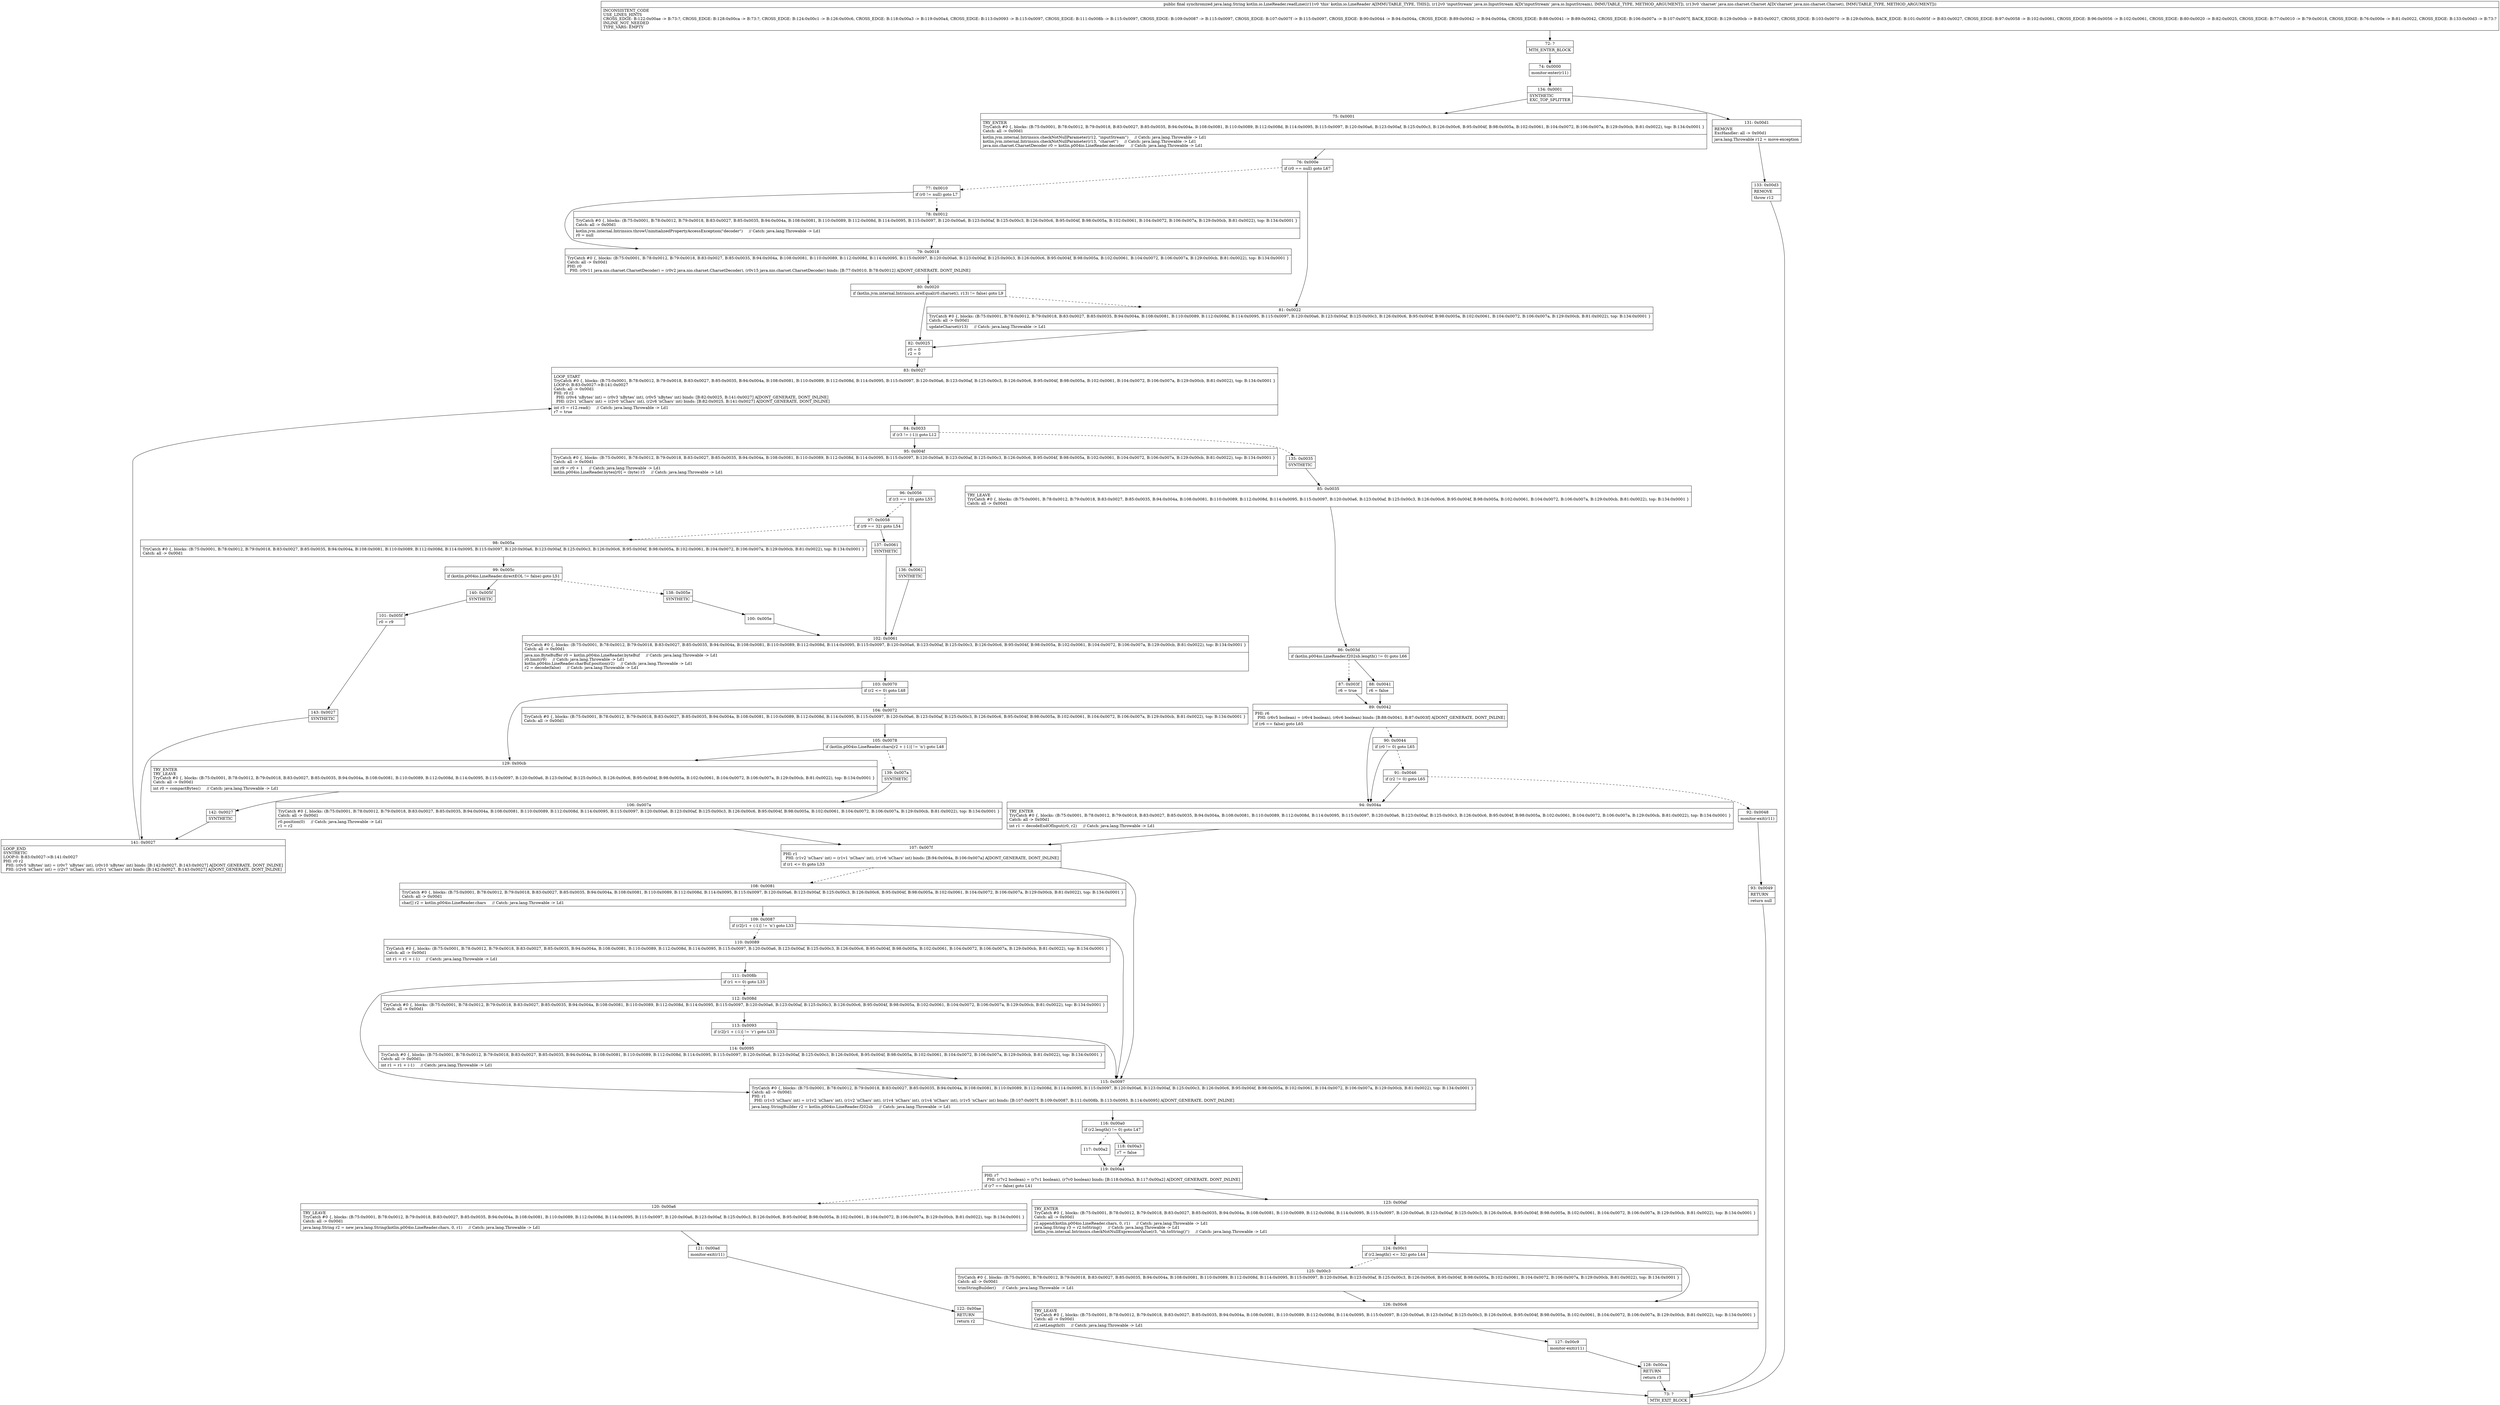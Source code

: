 digraph "CFG forkotlin.io.LineReader.readLine(Ljava\/io\/InputStream;Ljava\/nio\/charset\/Charset;)Ljava\/lang\/String;" {
Node_72 [shape=record,label="{72\:\ ?|MTH_ENTER_BLOCK\l}"];
Node_74 [shape=record,label="{74\:\ 0x0000|monitor\-enter(r11)\l}"];
Node_134 [shape=record,label="{134\:\ 0x0001|SYNTHETIC\lEXC_TOP_SPLITTER\l}"];
Node_75 [shape=record,label="{75\:\ 0x0001|TRY_ENTER\lTryCatch #0 \{, blocks: (B:75:0x0001, B:78:0x0012, B:79:0x0018, B:83:0x0027, B:85:0x0035, B:94:0x004a, B:108:0x0081, B:110:0x0089, B:112:0x008d, B:114:0x0095, B:115:0x0097, B:120:0x00a6, B:123:0x00af, B:125:0x00c3, B:126:0x00c6, B:95:0x004f, B:98:0x005a, B:102:0x0061, B:104:0x0072, B:106:0x007a, B:129:0x00cb, B:81:0x0022), top: B:134:0x0001 \}\lCatch: all \-\> 0x00d1\l|kotlin.jvm.internal.Intrinsics.checkNotNullParameter(r12, \"inputStream\")     \/\/ Catch: java.lang.Throwable \-\> Ld1\lkotlin.jvm.internal.Intrinsics.checkNotNullParameter(r13, \"charset\")     \/\/ Catch: java.lang.Throwable \-\> Ld1\ljava.nio.charset.CharsetDecoder r0 = kotlin.p004io.LineReader.decoder     \/\/ Catch: java.lang.Throwable \-\> Ld1\l}"];
Node_76 [shape=record,label="{76\:\ 0x000e|if (r0 == null) goto L67\l}"];
Node_77 [shape=record,label="{77\:\ 0x0010|if (r0 != null) goto L7\l}"];
Node_78 [shape=record,label="{78\:\ 0x0012|TryCatch #0 \{, blocks: (B:75:0x0001, B:78:0x0012, B:79:0x0018, B:83:0x0027, B:85:0x0035, B:94:0x004a, B:108:0x0081, B:110:0x0089, B:112:0x008d, B:114:0x0095, B:115:0x0097, B:120:0x00a6, B:123:0x00af, B:125:0x00c3, B:126:0x00c6, B:95:0x004f, B:98:0x005a, B:102:0x0061, B:104:0x0072, B:106:0x007a, B:129:0x00cb, B:81:0x0022), top: B:134:0x0001 \}\lCatch: all \-\> 0x00d1\l|kotlin.jvm.internal.Intrinsics.throwUninitializedPropertyAccessException(\"decoder\")     \/\/ Catch: java.lang.Throwable \-\> Ld1\lr0 = null\l}"];
Node_79 [shape=record,label="{79\:\ 0x0018|TryCatch #0 \{, blocks: (B:75:0x0001, B:78:0x0012, B:79:0x0018, B:83:0x0027, B:85:0x0035, B:94:0x004a, B:108:0x0081, B:110:0x0089, B:112:0x008d, B:114:0x0095, B:115:0x0097, B:120:0x00a6, B:123:0x00af, B:125:0x00c3, B:126:0x00c6, B:95:0x004f, B:98:0x005a, B:102:0x0061, B:104:0x0072, B:106:0x007a, B:129:0x00cb, B:81:0x0022), top: B:134:0x0001 \}\lCatch: all \-\> 0x00d1\lPHI: r0 \l  PHI: (r0v11 java.nio.charset.CharsetDecoder) = (r0v2 java.nio.charset.CharsetDecoder), (r0v15 java.nio.charset.CharsetDecoder) binds: [B:77:0x0010, B:78:0x0012] A[DONT_GENERATE, DONT_INLINE]\l}"];
Node_80 [shape=record,label="{80\:\ 0x0020|if (kotlin.jvm.internal.Intrinsics.areEqual(r0.charset(), r13) != false) goto L9\l}"];
Node_82 [shape=record,label="{82\:\ 0x0025|r0 = 0\lr2 = 0\l}"];
Node_83 [shape=record,label="{83\:\ 0x0027|LOOP_START\lTryCatch #0 \{, blocks: (B:75:0x0001, B:78:0x0012, B:79:0x0018, B:83:0x0027, B:85:0x0035, B:94:0x004a, B:108:0x0081, B:110:0x0089, B:112:0x008d, B:114:0x0095, B:115:0x0097, B:120:0x00a6, B:123:0x00af, B:125:0x00c3, B:126:0x00c6, B:95:0x004f, B:98:0x005a, B:102:0x0061, B:104:0x0072, B:106:0x007a, B:129:0x00cb, B:81:0x0022), top: B:134:0x0001 \}\lLOOP:0: B:83:0x0027\-\>B:141:0x0027\lCatch: all \-\> 0x00d1\lPHI: r0 r2 \l  PHI: (r0v4 'nBytes' int) = (r0v3 'nBytes' int), (r0v5 'nBytes' int) binds: [B:82:0x0025, B:141:0x0027] A[DONT_GENERATE, DONT_INLINE]\l  PHI: (r2v1 'nChars' int) = (r2v0 'nChars' int), (r2v6 'nChars' int) binds: [B:82:0x0025, B:141:0x0027] A[DONT_GENERATE, DONT_INLINE]\l|int r3 = r12.read()     \/\/ Catch: java.lang.Throwable \-\> Ld1\lr7 = true\l}"];
Node_84 [shape=record,label="{84\:\ 0x0033|if (r3 != (\-1)) goto L12\l}"];
Node_95 [shape=record,label="{95\:\ 0x004f|TryCatch #0 \{, blocks: (B:75:0x0001, B:78:0x0012, B:79:0x0018, B:83:0x0027, B:85:0x0035, B:94:0x004a, B:108:0x0081, B:110:0x0089, B:112:0x008d, B:114:0x0095, B:115:0x0097, B:120:0x00a6, B:123:0x00af, B:125:0x00c3, B:126:0x00c6, B:95:0x004f, B:98:0x005a, B:102:0x0061, B:104:0x0072, B:106:0x007a, B:129:0x00cb, B:81:0x0022), top: B:134:0x0001 \}\lCatch: all \-\> 0x00d1\l|int r9 = r0 + 1     \/\/ Catch: java.lang.Throwable \-\> Ld1\lkotlin.p004io.LineReader.bytes[r0] = (byte) r3     \/\/ Catch: java.lang.Throwable \-\> Ld1\l}"];
Node_96 [shape=record,label="{96\:\ 0x0056|if (r3 == 10) goto L55\l}"];
Node_97 [shape=record,label="{97\:\ 0x0058|if (r9 == 32) goto L54\l}"];
Node_98 [shape=record,label="{98\:\ 0x005a|TryCatch #0 \{, blocks: (B:75:0x0001, B:78:0x0012, B:79:0x0018, B:83:0x0027, B:85:0x0035, B:94:0x004a, B:108:0x0081, B:110:0x0089, B:112:0x008d, B:114:0x0095, B:115:0x0097, B:120:0x00a6, B:123:0x00af, B:125:0x00c3, B:126:0x00c6, B:95:0x004f, B:98:0x005a, B:102:0x0061, B:104:0x0072, B:106:0x007a, B:129:0x00cb, B:81:0x0022), top: B:134:0x0001 \}\lCatch: all \-\> 0x00d1\l}"];
Node_99 [shape=record,label="{99\:\ 0x005c|if (kotlin.p004io.LineReader.directEOL != false) goto L51\l}"];
Node_138 [shape=record,label="{138\:\ 0x005e|SYNTHETIC\l}"];
Node_100 [shape=record,label="{100\:\ 0x005e}"];
Node_102 [shape=record,label="{102\:\ 0x0061|TryCatch #0 \{, blocks: (B:75:0x0001, B:78:0x0012, B:79:0x0018, B:83:0x0027, B:85:0x0035, B:94:0x004a, B:108:0x0081, B:110:0x0089, B:112:0x008d, B:114:0x0095, B:115:0x0097, B:120:0x00a6, B:123:0x00af, B:125:0x00c3, B:126:0x00c6, B:95:0x004f, B:98:0x005a, B:102:0x0061, B:104:0x0072, B:106:0x007a, B:129:0x00cb, B:81:0x0022), top: B:134:0x0001 \}\lCatch: all \-\> 0x00d1\l|java.nio.ByteBuffer r0 = kotlin.p004io.LineReader.byteBuf     \/\/ Catch: java.lang.Throwable \-\> Ld1\lr0.limit(r9)     \/\/ Catch: java.lang.Throwable \-\> Ld1\lkotlin.p004io.LineReader.charBuf.position(r2)     \/\/ Catch: java.lang.Throwable \-\> Ld1\lr2 = decode(false)     \/\/ Catch: java.lang.Throwable \-\> Ld1\l}"];
Node_103 [shape=record,label="{103\:\ 0x0070|if (r2 \<= 0) goto L48\l}"];
Node_104 [shape=record,label="{104\:\ 0x0072|TryCatch #0 \{, blocks: (B:75:0x0001, B:78:0x0012, B:79:0x0018, B:83:0x0027, B:85:0x0035, B:94:0x004a, B:108:0x0081, B:110:0x0089, B:112:0x008d, B:114:0x0095, B:115:0x0097, B:120:0x00a6, B:123:0x00af, B:125:0x00c3, B:126:0x00c6, B:95:0x004f, B:98:0x005a, B:102:0x0061, B:104:0x0072, B:106:0x007a, B:129:0x00cb, B:81:0x0022), top: B:134:0x0001 \}\lCatch: all \-\> 0x00d1\l}"];
Node_105 [shape=record,label="{105\:\ 0x0078|if (kotlin.p004io.LineReader.chars[r2 + (\-1)] != 'n') goto L48\l}"];
Node_139 [shape=record,label="{139\:\ 0x007a|SYNTHETIC\l}"];
Node_106 [shape=record,label="{106\:\ 0x007a|TryCatch #0 \{, blocks: (B:75:0x0001, B:78:0x0012, B:79:0x0018, B:83:0x0027, B:85:0x0035, B:94:0x004a, B:108:0x0081, B:110:0x0089, B:112:0x008d, B:114:0x0095, B:115:0x0097, B:120:0x00a6, B:123:0x00af, B:125:0x00c3, B:126:0x00c6, B:95:0x004f, B:98:0x005a, B:102:0x0061, B:104:0x0072, B:106:0x007a, B:129:0x00cb, B:81:0x0022), top: B:134:0x0001 \}\lCatch: all \-\> 0x00d1\l|r0.position(0)     \/\/ Catch: java.lang.Throwable \-\> Ld1\lr1 = r2\l}"];
Node_107 [shape=record,label="{107\:\ 0x007f|PHI: r1 \l  PHI: (r1v2 'nChars' int) = (r1v1 'nChars' int), (r1v6 'nChars' int) binds: [B:94:0x004a, B:106:0x007a] A[DONT_GENERATE, DONT_INLINE]\l|if (r1 \<= 0) goto L33\l}"];
Node_108 [shape=record,label="{108\:\ 0x0081|TryCatch #0 \{, blocks: (B:75:0x0001, B:78:0x0012, B:79:0x0018, B:83:0x0027, B:85:0x0035, B:94:0x004a, B:108:0x0081, B:110:0x0089, B:112:0x008d, B:114:0x0095, B:115:0x0097, B:120:0x00a6, B:123:0x00af, B:125:0x00c3, B:126:0x00c6, B:95:0x004f, B:98:0x005a, B:102:0x0061, B:104:0x0072, B:106:0x007a, B:129:0x00cb, B:81:0x0022), top: B:134:0x0001 \}\lCatch: all \-\> 0x00d1\l|char[] r2 = kotlin.p004io.LineReader.chars     \/\/ Catch: java.lang.Throwable \-\> Ld1\l}"];
Node_109 [shape=record,label="{109\:\ 0x0087|if (r2[r1 + (\-1)] != 'n') goto L33\l}"];
Node_110 [shape=record,label="{110\:\ 0x0089|TryCatch #0 \{, blocks: (B:75:0x0001, B:78:0x0012, B:79:0x0018, B:83:0x0027, B:85:0x0035, B:94:0x004a, B:108:0x0081, B:110:0x0089, B:112:0x008d, B:114:0x0095, B:115:0x0097, B:120:0x00a6, B:123:0x00af, B:125:0x00c3, B:126:0x00c6, B:95:0x004f, B:98:0x005a, B:102:0x0061, B:104:0x0072, B:106:0x007a, B:129:0x00cb, B:81:0x0022), top: B:134:0x0001 \}\lCatch: all \-\> 0x00d1\l|int r1 = r1 + (\-1)     \/\/ Catch: java.lang.Throwable \-\> Ld1\l}"];
Node_111 [shape=record,label="{111\:\ 0x008b|if (r1 \<= 0) goto L33\l}"];
Node_112 [shape=record,label="{112\:\ 0x008d|TryCatch #0 \{, blocks: (B:75:0x0001, B:78:0x0012, B:79:0x0018, B:83:0x0027, B:85:0x0035, B:94:0x004a, B:108:0x0081, B:110:0x0089, B:112:0x008d, B:114:0x0095, B:115:0x0097, B:120:0x00a6, B:123:0x00af, B:125:0x00c3, B:126:0x00c6, B:95:0x004f, B:98:0x005a, B:102:0x0061, B:104:0x0072, B:106:0x007a, B:129:0x00cb, B:81:0x0022), top: B:134:0x0001 \}\lCatch: all \-\> 0x00d1\l}"];
Node_113 [shape=record,label="{113\:\ 0x0093|if (r2[r1 + (\-1)] != 'r') goto L33\l}"];
Node_114 [shape=record,label="{114\:\ 0x0095|TryCatch #0 \{, blocks: (B:75:0x0001, B:78:0x0012, B:79:0x0018, B:83:0x0027, B:85:0x0035, B:94:0x004a, B:108:0x0081, B:110:0x0089, B:112:0x008d, B:114:0x0095, B:115:0x0097, B:120:0x00a6, B:123:0x00af, B:125:0x00c3, B:126:0x00c6, B:95:0x004f, B:98:0x005a, B:102:0x0061, B:104:0x0072, B:106:0x007a, B:129:0x00cb, B:81:0x0022), top: B:134:0x0001 \}\lCatch: all \-\> 0x00d1\l|int r1 = r1 + (\-1)     \/\/ Catch: java.lang.Throwable \-\> Ld1\l}"];
Node_115 [shape=record,label="{115\:\ 0x0097|TryCatch #0 \{, blocks: (B:75:0x0001, B:78:0x0012, B:79:0x0018, B:83:0x0027, B:85:0x0035, B:94:0x004a, B:108:0x0081, B:110:0x0089, B:112:0x008d, B:114:0x0095, B:115:0x0097, B:120:0x00a6, B:123:0x00af, B:125:0x00c3, B:126:0x00c6, B:95:0x004f, B:98:0x005a, B:102:0x0061, B:104:0x0072, B:106:0x007a, B:129:0x00cb, B:81:0x0022), top: B:134:0x0001 \}\lCatch: all \-\> 0x00d1\lPHI: r1 \l  PHI: (r1v3 'nChars' int) = (r1v2 'nChars' int), (r1v2 'nChars' int), (r1v4 'nChars' int), (r1v4 'nChars' int), (r1v5 'nChars' int) binds: [B:107:0x007f, B:109:0x0087, B:111:0x008b, B:113:0x0093, B:114:0x0095] A[DONT_GENERATE, DONT_INLINE]\l|java.lang.StringBuilder r2 = kotlin.p004io.LineReader.f202sb     \/\/ Catch: java.lang.Throwable \-\> Ld1\l}"];
Node_116 [shape=record,label="{116\:\ 0x00a0|if (r2.length() != 0) goto L47\l}"];
Node_117 [shape=record,label="{117\:\ 0x00a2}"];
Node_119 [shape=record,label="{119\:\ 0x00a4|PHI: r7 \l  PHI: (r7v2 boolean) = (r7v1 boolean), (r7v0 boolean) binds: [B:118:0x00a3, B:117:0x00a2] A[DONT_GENERATE, DONT_INLINE]\l|if (r7 == false) goto L41\l}"];
Node_120 [shape=record,label="{120\:\ 0x00a6|TRY_LEAVE\lTryCatch #0 \{, blocks: (B:75:0x0001, B:78:0x0012, B:79:0x0018, B:83:0x0027, B:85:0x0035, B:94:0x004a, B:108:0x0081, B:110:0x0089, B:112:0x008d, B:114:0x0095, B:115:0x0097, B:120:0x00a6, B:123:0x00af, B:125:0x00c3, B:126:0x00c6, B:95:0x004f, B:98:0x005a, B:102:0x0061, B:104:0x0072, B:106:0x007a, B:129:0x00cb, B:81:0x0022), top: B:134:0x0001 \}\lCatch: all \-\> 0x00d1\l|java.lang.String r2 = new java.lang.String(kotlin.p004io.LineReader.chars, 0, r1)     \/\/ Catch: java.lang.Throwable \-\> Ld1\l}"];
Node_121 [shape=record,label="{121\:\ 0x00ad|monitor\-exit(r11)\l}"];
Node_122 [shape=record,label="{122\:\ 0x00ae|RETURN\l|return r2\l}"];
Node_73 [shape=record,label="{73\:\ ?|MTH_EXIT_BLOCK\l}"];
Node_123 [shape=record,label="{123\:\ 0x00af|TRY_ENTER\lTryCatch #0 \{, blocks: (B:75:0x0001, B:78:0x0012, B:79:0x0018, B:83:0x0027, B:85:0x0035, B:94:0x004a, B:108:0x0081, B:110:0x0089, B:112:0x008d, B:114:0x0095, B:115:0x0097, B:120:0x00a6, B:123:0x00af, B:125:0x00c3, B:126:0x00c6, B:95:0x004f, B:98:0x005a, B:102:0x0061, B:104:0x0072, B:106:0x007a, B:129:0x00cb, B:81:0x0022), top: B:134:0x0001 \}\lCatch: all \-\> 0x00d1\l|r2.append(kotlin.p004io.LineReader.chars, 0, r1)     \/\/ Catch: java.lang.Throwable \-\> Ld1\ljava.lang.String r3 = r2.toString()     \/\/ Catch: java.lang.Throwable \-\> Ld1\lkotlin.jvm.internal.Intrinsics.checkNotNullExpressionValue(r3, \"sb.toString()\")     \/\/ Catch: java.lang.Throwable \-\> Ld1\l}"];
Node_124 [shape=record,label="{124\:\ 0x00c1|if (r2.length() \<= 32) goto L44\l}"];
Node_125 [shape=record,label="{125\:\ 0x00c3|TryCatch #0 \{, blocks: (B:75:0x0001, B:78:0x0012, B:79:0x0018, B:83:0x0027, B:85:0x0035, B:94:0x004a, B:108:0x0081, B:110:0x0089, B:112:0x008d, B:114:0x0095, B:115:0x0097, B:120:0x00a6, B:123:0x00af, B:125:0x00c3, B:126:0x00c6, B:95:0x004f, B:98:0x005a, B:102:0x0061, B:104:0x0072, B:106:0x007a, B:129:0x00cb, B:81:0x0022), top: B:134:0x0001 \}\lCatch: all \-\> 0x00d1\l|trimStringBuilder()     \/\/ Catch: java.lang.Throwable \-\> Ld1\l}"];
Node_126 [shape=record,label="{126\:\ 0x00c6|TRY_LEAVE\lTryCatch #0 \{, blocks: (B:75:0x0001, B:78:0x0012, B:79:0x0018, B:83:0x0027, B:85:0x0035, B:94:0x004a, B:108:0x0081, B:110:0x0089, B:112:0x008d, B:114:0x0095, B:115:0x0097, B:120:0x00a6, B:123:0x00af, B:125:0x00c3, B:126:0x00c6, B:95:0x004f, B:98:0x005a, B:102:0x0061, B:104:0x0072, B:106:0x007a, B:129:0x00cb, B:81:0x0022), top: B:134:0x0001 \}\lCatch: all \-\> 0x00d1\l|r2.setLength(0)     \/\/ Catch: java.lang.Throwable \-\> Ld1\l}"];
Node_127 [shape=record,label="{127\:\ 0x00c9|monitor\-exit(r11)\l}"];
Node_128 [shape=record,label="{128\:\ 0x00ca|RETURN\l|return r3\l}"];
Node_118 [shape=record,label="{118\:\ 0x00a3|r7 = false\l}"];
Node_129 [shape=record,label="{129\:\ 0x00cb|TRY_ENTER\lTRY_LEAVE\lTryCatch #0 \{, blocks: (B:75:0x0001, B:78:0x0012, B:79:0x0018, B:83:0x0027, B:85:0x0035, B:94:0x004a, B:108:0x0081, B:110:0x0089, B:112:0x008d, B:114:0x0095, B:115:0x0097, B:120:0x00a6, B:123:0x00af, B:125:0x00c3, B:126:0x00c6, B:95:0x004f, B:98:0x005a, B:102:0x0061, B:104:0x0072, B:106:0x007a, B:129:0x00cb, B:81:0x0022), top: B:134:0x0001 \}\lCatch: all \-\> 0x00d1\l|int r0 = compactBytes()     \/\/ Catch: java.lang.Throwable \-\> Ld1\l}"];
Node_142 [shape=record,label="{142\:\ 0x0027|SYNTHETIC\l}"];
Node_141 [shape=record,label="{141\:\ 0x0027|LOOP_END\lSYNTHETIC\lLOOP:0: B:83:0x0027\-\>B:141:0x0027\lPHI: r0 r2 \l  PHI: (r0v5 'nBytes' int) = (r0v7 'nBytes' int), (r0v10 'nBytes' int) binds: [B:142:0x0027, B:143:0x0027] A[DONT_GENERATE, DONT_INLINE]\l  PHI: (r2v6 'nChars' int) = (r2v7 'nChars' int), (r2v1 'nChars' int) binds: [B:142:0x0027, B:143:0x0027] A[DONT_GENERATE, DONT_INLINE]\l}"];
Node_140 [shape=record,label="{140\:\ 0x005f|SYNTHETIC\l}"];
Node_101 [shape=record,label="{101\:\ 0x005f|r0 = r9\l}"];
Node_143 [shape=record,label="{143\:\ 0x0027|SYNTHETIC\l}"];
Node_137 [shape=record,label="{137\:\ 0x0061|SYNTHETIC\l}"];
Node_136 [shape=record,label="{136\:\ 0x0061|SYNTHETIC\l}"];
Node_135 [shape=record,label="{135\:\ 0x0035|SYNTHETIC\l}"];
Node_85 [shape=record,label="{85\:\ 0x0035|TRY_LEAVE\lTryCatch #0 \{, blocks: (B:75:0x0001, B:78:0x0012, B:79:0x0018, B:83:0x0027, B:85:0x0035, B:94:0x004a, B:108:0x0081, B:110:0x0089, B:112:0x008d, B:114:0x0095, B:115:0x0097, B:120:0x00a6, B:123:0x00af, B:125:0x00c3, B:126:0x00c6, B:95:0x004f, B:98:0x005a, B:102:0x0061, B:104:0x0072, B:106:0x007a, B:129:0x00cb, B:81:0x0022), top: B:134:0x0001 \}\lCatch: all \-\> 0x00d1\l}"];
Node_86 [shape=record,label="{86\:\ 0x003d|if (kotlin.p004io.LineReader.f202sb.length() != 0) goto L66\l}"];
Node_87 [shape=record,label="{87\:\ 0x003f|r6 = true\l}"];
Node_89 [shape=record,label="{89\:\ 0x0042|PHI: r6 \l  PHI: (r6v5 boolean) = (r6v4 boolean), (r6v6 boolean) binds: [B:88:0x0041, B:87:0x003f] A[DONT_GENERATE, DONT_INLINE]\l|if (r6 == false) goto L65\l}"];
Node_90 [shape=record,label="{90\:\ 0x0044|if (r0 != 0) goto L65\l}"];
Node_91 [shape=record,label="{91\:\ 0x0046|if (r2 != 0) goto L65\l}"];
Node_92 [shape=record,label="{92\:\ 0x0048|monitor\-exit(r11)\l}"];
Node_93 [shape=record,label="{93\:\ 0x0049|RETURN\l|return null\l}"];
Node_94 [shape=record,label="{94\:\ 0x004a|TRY_ENTER\lTryCatch #0 \{, blocks: (B:75:0x0001, B:78:0x0012, B:79:0x0018, B:83:0x0027, B:85:0x0035, B:94:0x004a, B:108:0x0081, B:110:0x0089, B:112:0x008d, B:114:0x0095, B:115:0x0097, B:120:0x00a6, B:123:0x00af, B:125:0x00c3, B:126:0x00c6, B:95:0x004f, B:98:0x005a, B:102:0x0061, B:104:0x0072, B:106:0x007a, B:129:0x00cb, B:81:0x0022), top: B:134:0x0001 \}\lCatch: all \-\> 0x00d1\l|int r1 = decodeEndOfInput(r0, r2)     \/\/ Catch: java.lang.Throwable \-\> Ld1\l}"];
Node_88 [shape=record,label="{88\:\ 0x0041|r6 = false\l}"];
Node_81 [shape=record,label="{81\:\ 0x0022|TryCatch #0 \{, blocks: (B:75:0x0001, B:78:0x0012, B:79:0x0018, B:83:0x0027, B:85:0x0035, B:94:0x004a, B:108:0x0081, B:110:0x0089, B:112:0x008d, B:114:0x0095, B:115:0x0097, B:120:0x00a6, B:123:0x00af, B:125:0x00c3, B:126:0x00c6, B:95:0x004f, B:98:0x005a, B:102:0x0061, B:104:0x0072, B:106:0x007a, B:129:0x00cb, B:81:0x0022), top: B:134:0x0001 \}\lCatch: all \-\> 0x00d1\l|updateCharset(r13)     \/\/ Catch: java.lang.Throwable \-\> Ld1\l}"];
Node_131 [shape=record,label="{131\:\ 0x00d1|REMOVE\lExcHandler: all \-\> 0x00d1\l|java.lang.Throwable r12 = move\-exception\l}"];
Node_133 [shape=record,label="{133\:\ 0x00d3|REMOVE\l|throw r12\l}"];
MethodNode[shape=record,label="{public final synchronized java.lang.String kotlin.io.LineReader.readLine((r11v0 'this' kotlin.io.LineReader A[IMMUTABLE_TYPE, THIS]), (r12v0 'inputStream' java.io.InputStream A[D('inputStream' java.io.InputStream), IMMUTABLE_TYPE, METHOD_ARGUMENT]), (r13v0 'charset' java.nio.charset.Charset A[D('charset' java.nio.charset.Charset), IMMUTABLE_TYPE, METHOD_ARGUMENT]))  | INCONSISTENT_CODE\lUSE_LINES_HINTS\lCROSS_EDGE: B:122:0x00ae \-\> B:73:?, CROSS_EDGE: B:128:0x00ca \-\> B:73:?, CROSS_EDGE: B:124:0x00c1 \-\> B:126:0x00c6, CROSS_EDGE: B:118:0x00a3 \-\> B:119:0x00a4, CROSS_EDGE: B:113:0x0093 \-\> B:115:0x0097, CROSS_EDGE: B:111:0x008b \-\> B:115:0x0097, CROSS_EDGE: B:109:0x0087 \-\> B:115:0x0097, CROSS_EDGE: B:107:0x007f \-\> B:115:0x0097, CROSS_EDGE: B:90:0x0044 \-\> B:94:0x004a, CROSS_EDGE: B:89:0x0042 \-\> B:94:0x004a, CROSS_EDGE: B:88:0x0041 \-\> B:89:0x0042, CROSS_EDGE: B:106:0x007a \-\> B:107:0x007f, BACK_EDGE: B:129:0x00cb \-\> B:83:0x0027, CROSS_EDGE: B:103:0x0070 \-\> B:129:0x00cb, BACK_EDGE: B:101:0x005f \-\> B:83:0x0027, CROSS_EDGE: B:97:0x0058 \-\> B:102:0x0061, CROSS_EDGE: B:96:0x0056 \-\> B:102:0x0061, CROSS_EDGE: B:80:0x0020 \-\> B:82:0x0025, CROSS_EDGE: B:77:0x0010 \-\> B:79:0x0018, CROSS_EDGE: B:76:0x000e \-\> B:81:0x0022, CROSS_EDGE: B:133:0x00d3 \-\> B:73:?\lINLINE_NOT_NEEDED\lTYPE_VARS: EMPTY\l}"];
MethodNode -> Node_72;Node_72 -> Node_74;
Node_74 -> Node_134;
Node_134 -> Node_75;
Node_134 -> Node_131;
Node_75 -> Node_76;
Node_76 -> Node_77[style=dashed];
Node_76 -> Node_81;
Node_77 -> Node_78[style=dashed];
Node_77 -> Node_79;
Node_78 -> Node_79;
Node_79 -> Node_80;
Node_80 -> Node_81[style=dashed];
Node_80 -> Node_82;
Node_82 -> Node_83;
Node_83 -> Node_84;
Node_84 -> Node_95;
Node_84 -> Node_135[style=dashed];
Node_95 -> Node_96;
Node_96 -> Node_97[style=dashed];
Node_96 -> Node_136;
Node_97 -> Node_98[style=dashed];
Node_97 -> Node_137;
Node_98 -> Node_99;
Node_99 -> Node_138[style=dashed];
Node_99 -> Node_140;
Node_138 -> Node_100;
Node_100 -> Node_102;
Node_102 -> Node_103;
Node_103 -> Node_104[style=dashed];
Node_103 -> Node_129;
Node_104 -> Node_105;
Node_105 -> Node_129;
Node_105 -> Node_139[style=dashed];
Node_139 -> Node_106;
Node_106 -> Node_107;
Node_107 -> Node_108[style=dashed];
Node_107 -> Node_115;
Node_108 -> Node_109;
Node_109 -> Node_110[style=dashed];
Node_109 -> Node_115;
Node_110 -> Node_111;
Node_111 -> Node_112[style=dashed];
Node_111 -> Node_115;
Node_112 -> Node_113;
Node_113 -> Node_114[style=dashed];
Node_113 -> Node_115;
Node_114 -> Node_115;
Node_115 -> Node_116;
Node_116 -> Node_117[style=dashed];
Node_116 -> Node_118;
Node_117 -> Node_119;
Node_119 -> Node_120[style=dashed];
Node_119 -> Node_123;
Node_120 -> Node_121;
Node_121 -> Node_122;
Node_122 -> Node_73;
Node_123 -> Node_124;
Node_124 -> Node_125[style=dashed];
Node_124 -> Node_126;
Node_125 -> Node_126;
Node_126 -> Node_127;
Node_127 -> Node_128;
Node_128 -> Node_73;
Node_118 -> Node_119;
Node_129 -> Node_142;
Node_142 -> Node_141;
Node_141 -> Node_83;
Node_140 -> Node_101;
Node_101 -> Node_143;
Node_143 -> Node_141;
Node_137 -> Node_102;
Node_136 -> Node_102;
Node_135 -> Node_85;
Node_85 -> Node_86;
Node_86 -> Node_87[style=dashed];
Node_86 -> Node_88;
Node_87 -> Node_89;
Node_89 -> Node_90[style=dashed];
Node_89 -> Node_94;
Node_90 -> Node_91[style=dashed];
Node_90 -> Node_94;
Node_91 -> Node_92[style=dashed];
Node_91 -> Node_94;
Node_92 -> Node_93;
Node_93 -> Node_73;
Node_94 -> Node_107;
Node_88 -> Node_89;
Node_81 -> Node_82;
Node_131 -> Node_133;
Node_133 -> Node_73;
}

